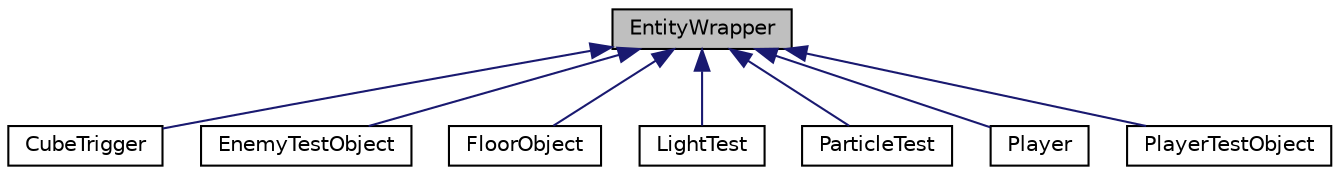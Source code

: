 digraph "EntityWrapper"
{
 // INTERACTIVE_SVG=YES
 // LATEX_PDF_SIZE
  edge [fontname="Helvetica",fontsize="10",labelfontname="Helvetica",labelfontsize="10"];
  node [fontname="Helvetica",fontsize="10",shape=record];
  Node1 [label="EntityWrapper",height=0.2,width=0.4,color="black", fillcolor="grey75", style="filled", fontcolor="black",tooltip=" "];
  Node1 -> Node2 [dir="back",color="midnightblue",fontsize="10",style="solid",fontname="Helvetica"];
  Node2 [label="CubeTrigger",height=0.2,width=0.4,color="black", fillcolor="white", style="filled",URL="$de/d20/class_cube_trigger.html",tooltip=" "];
  Node1 -> Node3 [dir="back",color="midnightblue",fontsize="10",style="solid",fontname="Helvetica"];
  Node3 [label="EnemyTestObject",height=0.2,width=0.4,color="black", fillcolor="white", style="filled",URL="$da/d1b/class_enemy_test_object.html",tooltip=" "];
  Node1 -> Node4 [dir="back",color="midnightblue",fontsize="10",style="solid",fontname="Helvetica"];
  Node4 [label="FloorObject",height=0.2,width=0.4,color="black", fillcolor="white", style="filled",URL="$da/d3c/class_floor_object.html",tooltip=" "];
  Node1 -> Node5 [dir="back",color="midnightblue",fontsize="10",style="solid",fontname="Helvetica"];
  Node5 [label="LightTest",height=0.2,width=0.4,color="black", fillcolor="white", style="filled",URL="$d1/d45/class_light_test.html",tooltip=" "];
  Node1 -> Node6 [dir="back",color="midnightblue",fontsize="10",style="solid",fontname="Helvetica"];
  Node6 [label="ParticleTest",height=0.2,width=0.4,color="black", fillcolor="white", style="filled",URL="$d7/dbc/class_particle_test.html",tooltip=" "];
  Node1 -> Node7 [dir="back",color="midnightblue",fontsize="10",style="solid",fontname="Helvetica"];
  Node7 [label="Player",height=0.2,width=0.4,color="black", fillcolor="white", style="filled",URL="$d8/d53/class_player.html",tooltip=" "];
  Node1 -> Node8 [dir="back",color="midnightblue",fontsize="10",style="solid",fontname="Helvetica"];
  Node8 [label="PlayerTestObject",height=0.2,width=0.4,color="black", fillcolor="white", style="filled",URL="$db/dd3/class_player_test_object.html",tooltip=" "];
}
